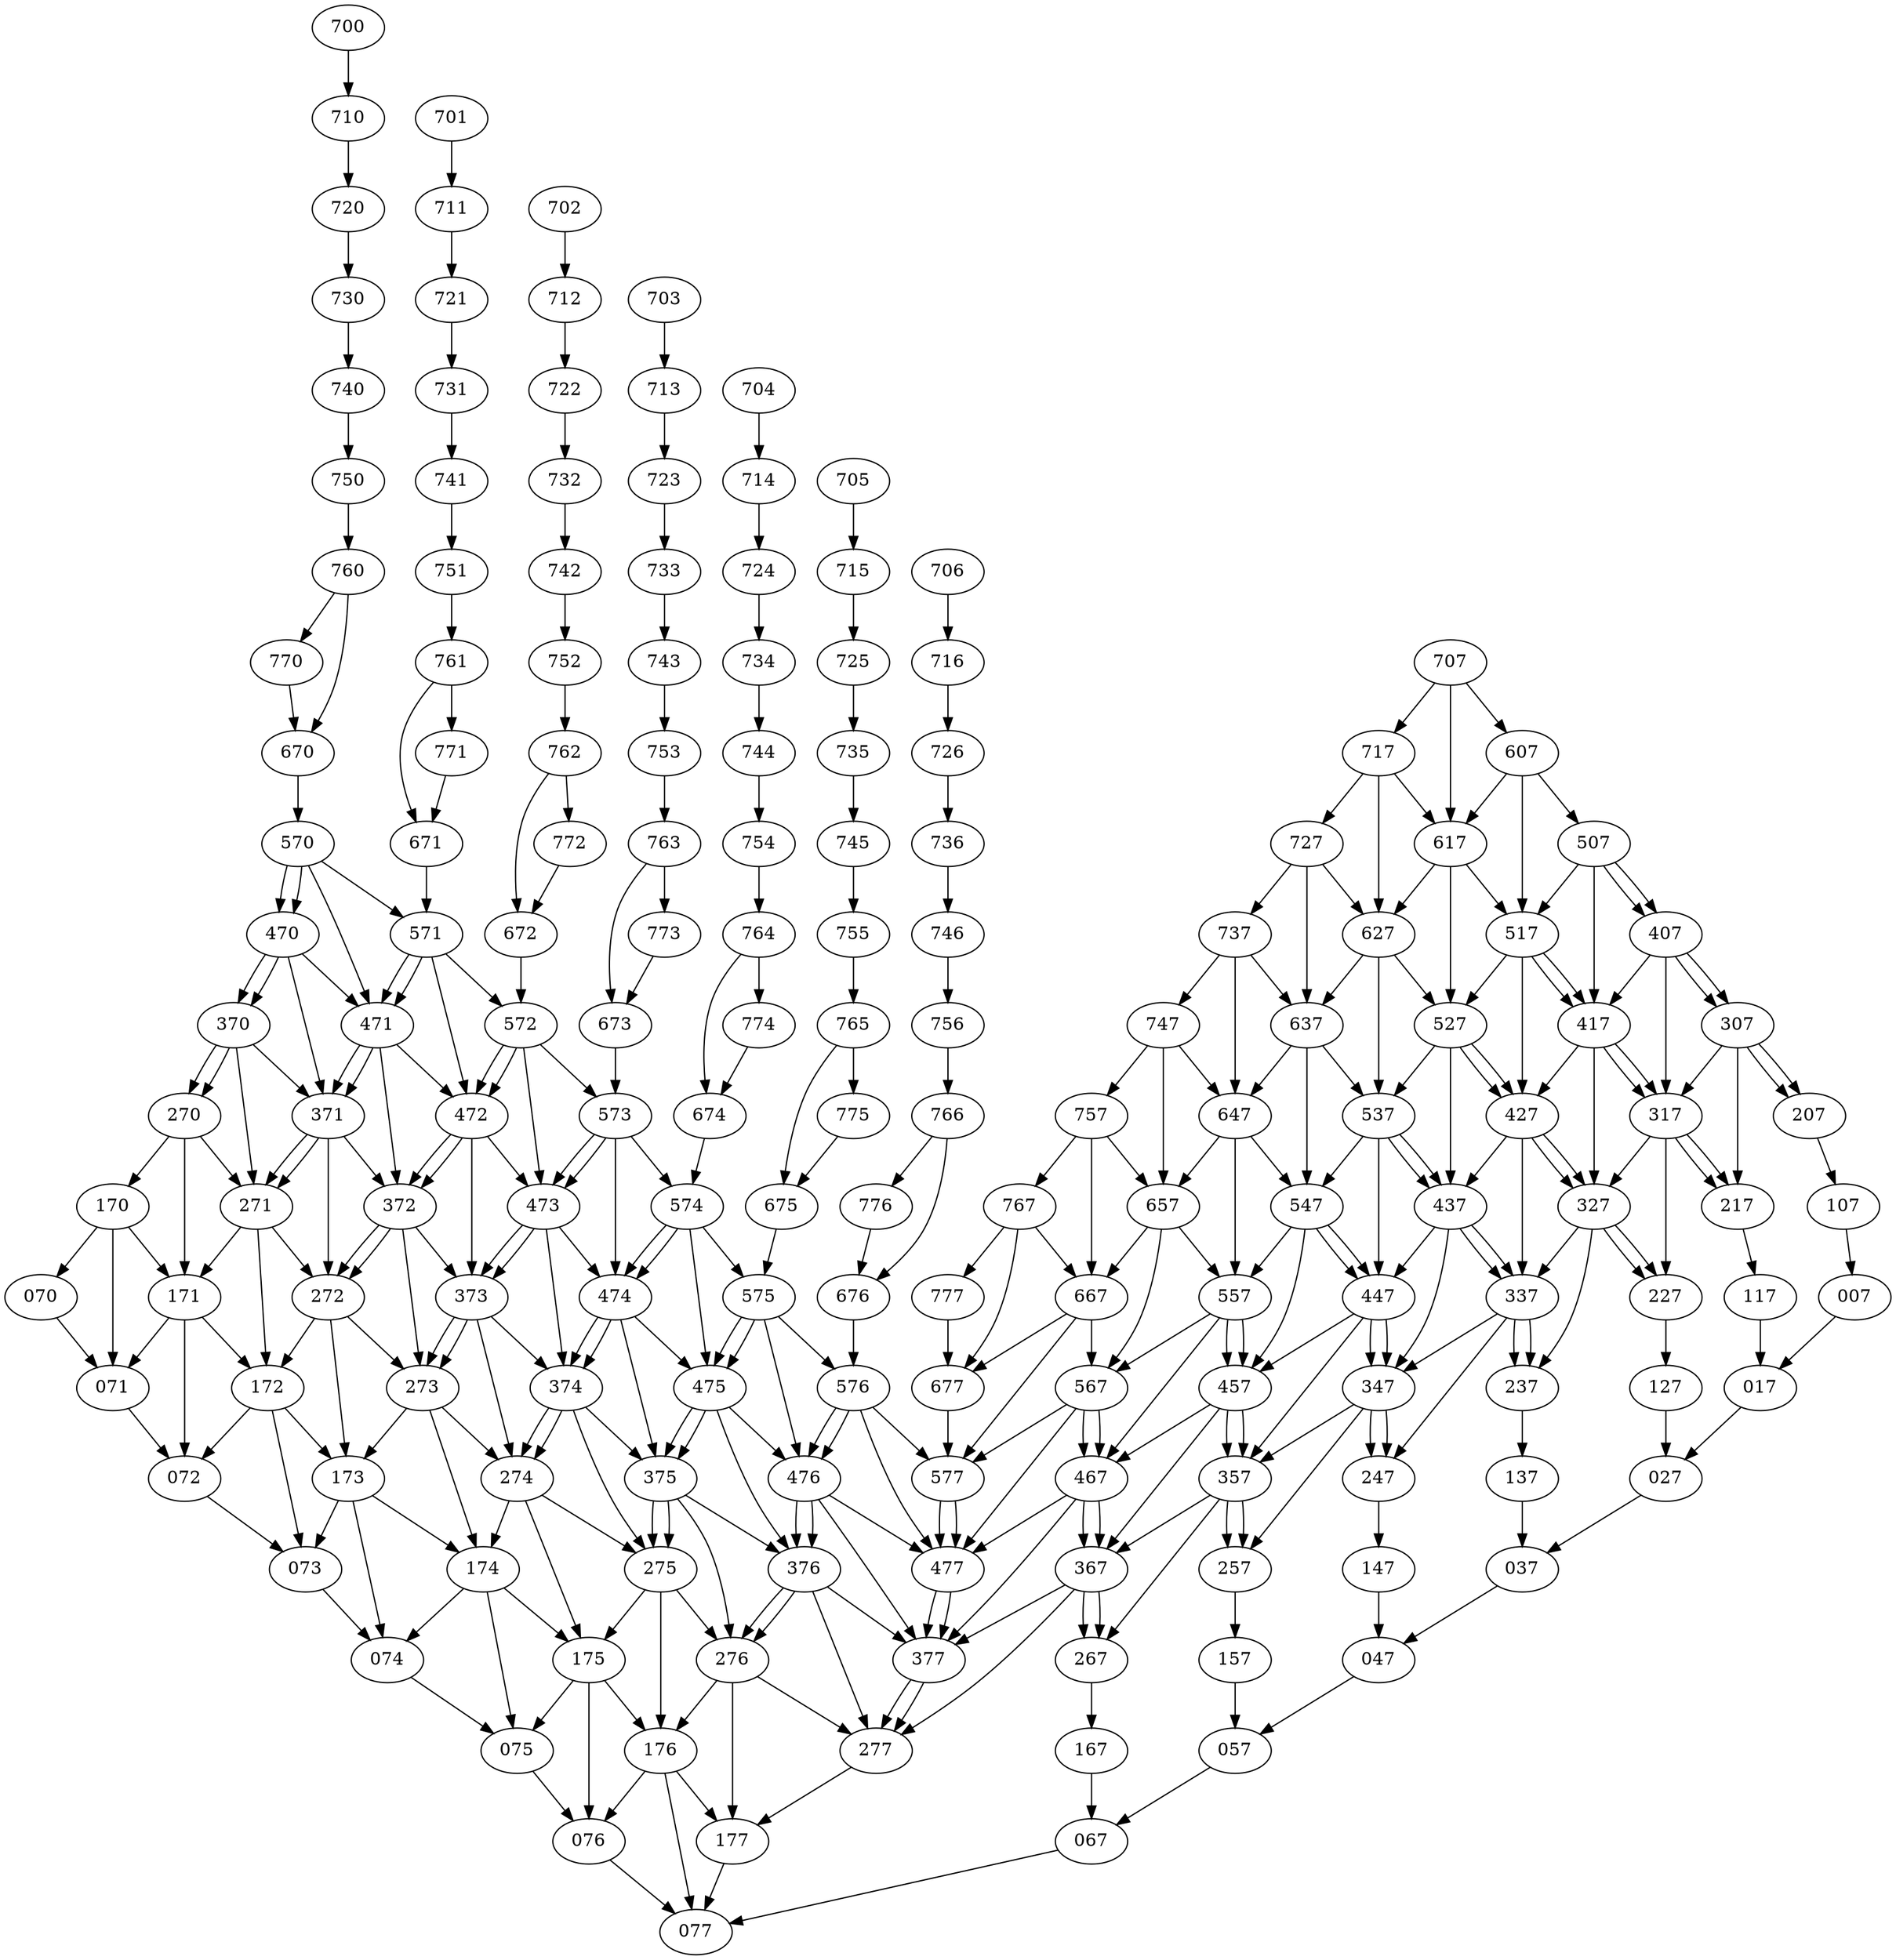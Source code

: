 digraph G{

{node_1 [label="007"];
node_2 [label="017"];
node_3 [label="027"];
node_4 [label="037"];
node_5 [label="047"];
node_6 [label="057"];
node_7 [label="067"];
node_8 [label="070"];
node_9 [label="071"];
node_10 [label="072"];
node_11 [label="073"];
node_12 [label="074"];
node_13 [label="075"];
node_14 [label="076"];
node_15 [label="077"];
node_16 [label="107"];
node_17 [label="117"];
node_18 [label="127"];
node_19 [label="137"];
node_20 [label="147"];
node_21 [label="157"];
node_22 [label="167"];
node_23 [label="170"];
node_24 [label="171"];
node_25 [label="172"];
node_26 [label="173"];
node_27 [label="174"];
node_28 [label="175"];
node_29 [label="176"];
node_30 [label="177"];
node_31 [label="207"];
node_32 [label="217"];
node_33 [label="227"];
node_34 [label="237"];
node_35 [label="247"];
node_36 [label="257"];
node_37 [label="267"];
node_38 [label="270"];
node_39 [label="271"];
node_40 [label="272"];
node_41 [label="273"];
node_42 [label="274"];
node_43 [label="275"];
node_44 [label="276"];
node_45 [label="277"];
node_46 [label="307"];
node_47 [label="317"];
node_48 [label="327"];
node_49 [label="337"];
node_50 [label="347"];
node_51 [label="357"];
node_52 [label="367"];
node_53 [label="370"];
node_54 [label="371"];
node_55 [label="372"];
node_56 [label="373"];
node_57 [label="374"];
node_58 [label="375"];
node_59 [label="376"];
node_60 [label="377"];
node_61 [label="407"];
node_62 [label="417"];
node_63 [label="427"];
node_64 [label="437"];
node_65 [label="447"];
node_66 [label="457"];
node_67 [label="467"];
node_68 [label="470"];
node_69 [label="471"];
node_70 [label="472"];
node_71 [label="473"];
node_72 [label="474"];
node_73 [label="475"];
node_74 [label="476"];
node_75 [label="477"];
node_76 [label="507"];
node_77 [label="517"];
node_78 [label="527"];
node_79 [label="537"];
node_80 [label="547"];
node_81 [label="557"];
node_82 [label="567"];
node_83 [label="570"];
node_84 [label="571"];
node_85 [label="572"];
node_86 [label="573"];
node_87 [label="574"];
node_88 [label="575"];
node_89 [label="576"];
node_90 [label="577"];
node_91 [label="607"];
node_92 [label="617"];
node_93 [label="627"];
node_94 [label="637"];
node_95 [label="647"];
node_96 [label="657"];
node_97 [label="667"];
node_98 [label="670"];
node_99 [label="671"];
node_100 [label="672"];
node_101 [label="673"];
node_102 [label="674"];
node_103 [label="675"];
node_104 [label="676"];
node_105 [label="677"];
node_106 [label="700"];
node_107 [label="701"];
node_108 [label="702"];
node_109 [label="703"];
node_110 [label="704"];
node_111 [label="705"];
node_112 [label="706"];
node_113 [label="707"];
node_114 [label="710"];
node_115 [label="711"];
node_116 [label="712"];
node_117 [label="713"];
node_118 [label="714"];
node_119 [label="715"];
node_120 [label="716"];
node_121 [label="717"];
node_122 [label="720"];
node_123 [label="721"];
node_124 [label="722"];
node_125 [label="723"];
node_126 [label="724"];
node_127 [label="725"];
node_128 [label="726"];
node_129 [label="727"];
node_130 [label="730"];
node_131 [label="731"];
node_132 [label="732"];
node_133 [label="733"];
node_134 [label="734"];
node_135 [label="735"];
node_136 [label="736"];
node_137 [label="737"];
node_138 [label="740"];
node_139 [label="741"];
node_140 [label="742"];
node_141 [label="743"];
node_142 [label="744"];
node_143 [label="745"];
node_144 [label="746"];
node_145 [label="747"];
node_146 [label="750"];
node_147 [label="751"];
node_148 [label="752"];
node_149 [label="753"];
node_150 [label="754"];
node_151 [label="755"];
node_152 [label="756"];
node_153 [label="757"];
node_154 [label="760"];
node_155 [label="761"];
node_156 [label="762"];
node_157 [label="763"];
node_158 [label="764"];
node_159 [label="765"];
node_160 [label="766"];
node_161 [label="767"];
node_162 [label="770"];
node_163 [label="771"];
node_164 [label="772"];
node_165 [label="773"];
node_166 [label="774"];
node_167 [label="775"];
node_168 [label="776"];
node_169 [label="777"];
}
node_1->node_2[penwidth=1]
node_2->node_3[penwidth=1]
node_3->node_4[penwidth=1]
node_4->node_5[penwidth=1]
node_5->node_6[penwidth=1]
node_6->node_7[penwidth=1]
node_7->node_15[penwidth=1]
node_8->node_9[penwidth=1]
node_9->node_10[penwidth=1]
node_10->node_11[penwidth=1]
node_11->node_12[penwidth=1]
node_12->node_13[penwidth=1]
node_13->node_14[penwidth=1]
node_14->node_15[penwidth=1]
node_16->node_1[penwidth=1]
node_17->node_2[penwidth=1]
node_18->node_3[penwidth=1]
node_19->node_4[penwidth=1]
node_20->node_5[penwidth=1]
node_21->node_6[penwidth=1]
node_22->node_7[penwidth=1]
node_23->node_8[penwidth=1]
node_23->node_24[penwidth=1]
node_23->node_9[penwidth=1]
node_24->node_9[penwidth=1]
node_24->node_25[penwidth=1]
node_24->node_10[penwidth=1]
node_25->node_10[penwidth=1]
node_25->node_26[penwidth=1]
node_25->node_11[penwidth=1]
node_26->node_11[penwidth=1]
node_26->node_27[penwidth=1]
node_26->node_12[penwidth=1]
node_27->node_12[penwidth=1]
node_27->node_28[penwidth=1]
node_27->node_13[penwidth=1]
node_28->node_13[penwidth=1]
node_28->node_29[penwidth=1]
node_28->node_14[penwidth=1]
node_29->node_14[penwidth=1]
node_29->node_30[penwidth=1]
node_29->node_15[penwidth=1]
node_30->node_15[penwidth=1]
node_31->node_16[penwidth=1]
node_32->node_17[penwidth=1]
node_33->node_18[penwidth=1]
node_34->node_19[penwidth=1]
node_35->node_20[penwidth=1]
node_36->node_21[penwidth=1]
node_37->node_22[penwidth=1]
node_38->node_23[penwidth=1]
node_38->node_39[penwidth=1]
node_38->node_24[penwidth=1]
node_39->node_24[penwidth=1]
node_39->node_40[penwidth=1]
node_39->node_25[penwidth=1]
node_40->node_25[penwidth=1]
node_40->node_41[penwidth=1]
node_40->node_26[penwidth=1]
node_41->node_26[penwidth=1]
node_41->node_42[penwidth=1]
node_41->node_27[penwidth=1]
node_42->node_27[penwidth=1]
node_42->node_43[penwidth=1]
node_42->node_28[penwidth=1]
node_43->node_28[penwidth=1]
node_43->node_44[penwidth=1]
node_43->node_29[penwidth=1]
node_44->node_29[penwidth=1]
node_44->node_45[penwidth=1]
node_44->node_30[penwidth=1]
node_45->node_30[penwidth=1]
node_46->node_31[penwidth=1]
node_46->node_47[penwidth=1]
node_46->node_32[penwidth=1]
node_46->node_31[penwidth=1]
node_47->node_32[penwidth=1]
node_47->node_48[penwidth=1]
node_47->node_33[penwidth=1]
node_47->node_32[penwidth=1]
node_48->node_33[penwidth=1]
node_48->node_49[penwidth=1]
node_48->node_34[penwidth=1]
node_48->node_33[penwidth=1]
node_49->node_34[penwidth=1]
node_49->node_50[penwidth=1]
node_49->node_35[penwidth=1]
node_49->node_34[penwidth=1]
node_50->node_35[penwidth=1]
node_50->node_51[penwidth=1]
node_50->node_36[penwidth=1]
node_50->node_35[penwidth=1]
node_51->node_36[penwidth=1]
node_51->node_52[penwidth=1]
node_51->node_37[penwidth=1]
node_51->node_36[penwidth=1]
node_52->node_37[penwidth=1]
node_52->node_60[penwidth=1]
node_52->node_45[penwidth=1]
node_52->node_37[penwidth=1]
node_53->node_38[penwidth=1]
node_53->node_38[penwidth=1]
node_53->node_54[penwidth=1]
node_53->node_39[penwidth=1]
node_54->node_39[penwidth=1]
node_54->node_39[penwidth=1]
node_54->node_55[penwidth=1]
node_54->node_40[penwidth=1]
node_55->node_40[penwidth=1]
node_55->node_40[penwidth=1]
node_55->node_56[penwidth=1]
node_55->node_41[penwidth=1]
node_56->node_41[penwidth=1]
node_56->node_41[penwidth=1]
node_56->node_57[penwidth=1]
node_56->node_42[penwidth=1]
node_57->node_42[penwidth=1]
node_57->node_42[penwidth=1]
node_57->node_58[penwidth=1]
node_57->node_43[penwidth=1]
node_58->node_43[penwidth=1]
node_58->node_43[penwidth=1]
node_58->node_59[penwidth=1]
node_58->node_44[penwidth=1]
node_59->node_44[penwidth=1]
node_59->node_44[penwidth=1]
node_59->node_60[penwidth=1]
node_59->node_45[penwidth=1]
node_60->node_45[penwidth=1]
node_60->node_45[penwidth=1]
node_61->node_46[penwidth=1]
node_61->node_62[penwidth=1]
node_61->node_47[penwidth=1]
node_61->node_46[penwidth=1]
node_62->node_47[penwidth=1]
node_62->node_63[penwidth=1]
node_62->node_48[penwidth=1]
node_62->node_47[penwidth=1]
node_63->node_48[penwidth=1]
node_63->node_64[penwidth=1]
node_63->node_49[penwidth=1]
node_63->node_48[penwidth=1]
node_64->node_49[penwidth=1]
node_64->node_65[penwidth=1]
node_64->node_50[penwidth=1]
node_64->node_49[penwidth=1]
node_65->node_50[penwidth=1]
node_65->node_66[penwidth=1]
node_65->node_51[penwidth=1]
node_65->node_50[penwidth=1]
node_66->node_51[penwidth=1]
node_66->node_67[penwidth=1]
node_66->node_52[penwidth=1]
node_66->node_51[penwidth=1]
node_67->node_52[penwidth=1]
node_67->node_75[penwidth=1]
node_67->node_60[penwidth=1]
node_67->node_52[penwidth=1]
node_68->node_53[penwidth=1]
node_68->node_53[penwidth=1]
node_68->node_69[penwidth=1]
node_68->node_54[penwidth=1]
node_69->node_54[penwidth=1]
node_69->node_54[penwidth=1]
node_69->node_70[penwidth=1]
node_69->node_55[penwidth=1]
node_70->node_55[penwidth=1]
node_70->node_55[penwidth=1]
node_70->node_71[penwidth=1]
node_70->node_56[penwidth=1]
node_71->node_56[penwidth=1]
node_71->node_56[penwidth=1]
node_71->node_72[penwidth=1]
node_71->node_57[penwidth=1]
node_72->node_57[penwidth=1]
node_72->node_57[penwidth=1]
node_72->node_73[penwidth=1]
node_72->node_58[penwidth=1]
node_73->node_58[penwidth=1]
node_73->node_58[penwidth=1]
node_73->node_74[penwidth=1]
node_73->node_59[penwidth=1]
node_74->node_59[penwidth=1]
node_74->node_59[penwidth=1]
node_74->node_75[penwidth=1]
node_74->node_60[penwidth=1]
node_75->node_60[penwidth=1]
node_75->node_60[penwidth=1]
node_76->node_61[penwidth=1]
node_76->node_77[penwidth=1]
node_76->node_62[penwidth=1]
node_76->node_61[penwidth=1]
node_77->node_62[penwidth=1]
node_77->node_78[penwidth=1]
node_77->node_63[penwidth=1]
node_77->node_62[penwidth=1]
node_78->node_63[penwidth=1]
node_78->node_79[penwidth=1]
node_78->node_64[penwidth=1]
node_78->node_63[penwidth=1]
node_79->node_64[penwidth=1]
node_79->node_80[penwidth=1]
node_79->node_65[penwidth=1]
node_79->node_64[penwidth=1]
node_80->node_65[penwidth=1]
node_80->node_81[penwidth=1]
node_80->node_66[penwidth=1]
node_80->node_65[penwidth=1]
node_81->node_66[penwidth=1]
node_81->node_82[penwidth=1]
node_81->node_67[penwidth=1]
node_81->node_66[penwidth=1]
node_82->node_67[penwidth=1]
node_82->node_90[penwidth=1]
node_82->node_75[penwidth=1]
node_82->node_67[penwidth=1]
node_83->node_68[penwidth=1]
node_83->node_68[penwidth=1]
node_83->node_84[penwidth=1]
node_83->node_69[penwidth=1]
node_84->node_69[penwidth=1]
node_84->node_69[penwidth=1]
node_84->node_85[penwidth=1]
node_84->node_70[penwidth=1]
node_85->node_70[penwidth=1]
node_85->node_70[penwidth=1]
node_85->node_86[penwidth=1]
node_85->node_71[penwidth=1]
node_86->node_71[penwidth=1]
node_86->node_71[penwidth=1]
node_86->node_87[penwidth=1]
node_86->node_72[penwidth=1]
node_87->node_72[penwidth=1]
node_87->node_72[penwidth=1]
node_87->node_88[penwidth=1]
node_87->node_73[penwidth=1]
node_88->node_73[penwidth=1]
node_88->node_73[penwidth=1]
node_88->node_89[penwidth=1]
node_88->node_74[penwidth=1]
node_89->node_74[penwidth=1]
node_89->node_74[penwidth=1]
node_89->node_90[penwidth=1]
node_89->node_75[penwidth=1]
node_90->node_75[penwidth=1]
node_90->node_75[penwidth=1]
node_91->node_76[penwidth=1]
node_91->node_92[penwidth=1]
node_91->node_77[penwidth=1]
node_92->node_77[penwidth=1]
node_92->node_93[penwidth=1]
node_92->node_78[penwidth=1]
node_93->node_78[penwidth=1]
node_93->node_94[penwidth=1]
node_93->node_79[penwidth=1]
node_94->node_79[penwidth=1]
node_94->node_95[penwidth=1]
node_94->node_80[penwidth=1]
node_95->node_80[penwidth=1]
node_95->node_96[penwidth=1]
node_95->node_81[penwidth=1]
node_96->node_81[penwidth=1]
node_96->node_97[penwidth=1]
node_96->node_82[penwidth=1]
node_97->node_82[penwidth=1]
node_97->node_105[penwidth=1]
node_97->node_90[penwidth=1]
node_98->node_83[penwidth=1]
node_99->node_84[penwidth=1]
node_100->node_85[penwidth=1]
node_101->node_86[penwidth=1]
node_102->node_87[penwidth=1]
node_103->node_88[penwidth=1]
node_104->node_89[penwidth=1]
node_105->node_90[penwidth=1]
node_106->node_114[penwidth=1]
node_107->node_115[penwidth=1]
node_108->node_116[penwidth=1]
node_109->node_117[penwidth=1]
node_110->node_118[penwidth=1]
node_111->node_119[penwidth=1]
node_112->node_120[penwidth=1]
node_113->node_91[penwidth=1]
node_113->node_121[penwidth=1]
node_113->node_92[penwidth=1]
node_114->node_122[penwidth=1]
node_115->node_123[penwidth=1]
node_116->node_124[penwidth=1]
node_117->node_125[penwidth=1]
node_118->node_126[penwidth=1]
node_119->node_127[penwidth=1]
node_120->node_128[penwidth=1]
node_121->node_92[penwidth=1]
node_121->node_129[penwidth=1]
node_121->node_93[penwidth=1]
node_122->node_130[penwidth=1]
node_123->node_131[penwidth=1]
node_124->node_132[penwidth=1]
node_125->node_133[penwidth=1]
node_126->node_134[penwidth=1]
node_127->node_135[penwidth=1]
node_128->node_136[penwidth=1]
node_129->node_93[penwidth=1]
node_129->node_137[penwidth=1]
node_129->node_94[penwidth=1]
node_130->node_138[penwidth=1]
node_131->node_139[penwidth=1]
node_132->node_140[penwidth=1]
node_133->node_141[penwidth=1]
node_134->node_142[penwidth=1]
node_135->node_143[penwidth=1]
node_136->node_144[penwidth=1]
node_137->node_94[penwidth=1]
node_137->node_145[penwidth=1]
node_137->node_95[penwidth=1]
node_138->node_146[penwidth=1]
node_139->node_147[penwidth=1]
node_140->node_148[penwidth=1]
node_141->node_149[penwidth=1]
node_142->node_150[penwidth=1]
node_143->node_151[penwidth=1]
node_144->node_152[penwidth=1]
node_145->node_95[penwidth=1]
node_145->node_153[penwidth=1]
node_145->node_96[penwidth=1]
node_146->node_154[penwidth=1]
node_147->node_155[penwidth=1]
node_148->node_156[penwidth=1]
node_149->node_157[penwidth=1]
node_150->node_158[penwidth=1]
node_151->node_159[penwidth=1]
node_152->node_160[penwidth=1]
node_153->node_96[penwidth=1]
node_153->node_161[penwidth=1]
node_153->node_97[penwidth=1]
node_154->node_162[penwidth=1]
node_154->node_98[penwidth=1]
node_155->node_163[penwidth=1]
node_155->node_99[penwidth=1]
node_156->node_164[penwidth=1]
node_156->node_100[penwidth=1]
node_157->node_165[penwidth=1]
node_157->node_101[penwidth=1]
node_158->node_166[penwidth=1]
node_158->node_102[penwidth=1]
node_159->node_167[penwidth=1]
node_159->node_103[penwidth=1]
node_160->node_168[penwidth=1]
node_160->node_104[penwidth=1]
node_161->node_97[penwidth=1]
node_161->node_169[penwidth=1]
node_161->node_105[penwidth=1]
node_162->node_98[penwidth=1]
node_163->node_99[penwidth=1]
node_164->node_100[penwidth=1]
node_165->node_101[penwidth=1]
node_166->node_102[penwidth=1]
node_167->node_103[penwidth=1]
node_168->node_104[penwidth=1]
node_169->node_105[penwidth=1]
}
